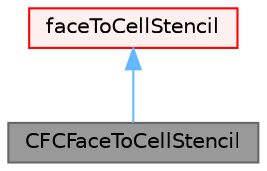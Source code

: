 digraph "CFCFaceToCellStencil"
{
 // LATEX_PDF_SIZE
  bgcolor="transparent";
  edge [fontname=Helvetica,fontsize=10,labelfontname=Helvetica,labelfontsize=10];
  node [fontname=Helvetica,fontsize=10,shape=box,height=0.2,width=0.4];
  Node1 [id="Node000001",label="CFCFaceToCellStencil",height=0.2,width=0.4,color="gray40", fillcolor="grey60", style="filled", fontcolor="black",tooltip=" "];
  Node2 -> Node1 [id="edge1_Node000001_Node000002",dir="back",color="steelblue1",style="solid",tooltip=" "];
  Node2 [id="Node000002",label="faceToCellStencil",height=0.2,width=0.4,color="red", fillcolor="#FFF0F0", style="filled",URL="$classFoam_1_1faceToCellStencil.html",tooltip="baseclass for extended cell centred addressing. Contains per cell a list of neighbouring faces in glo..."];
}
